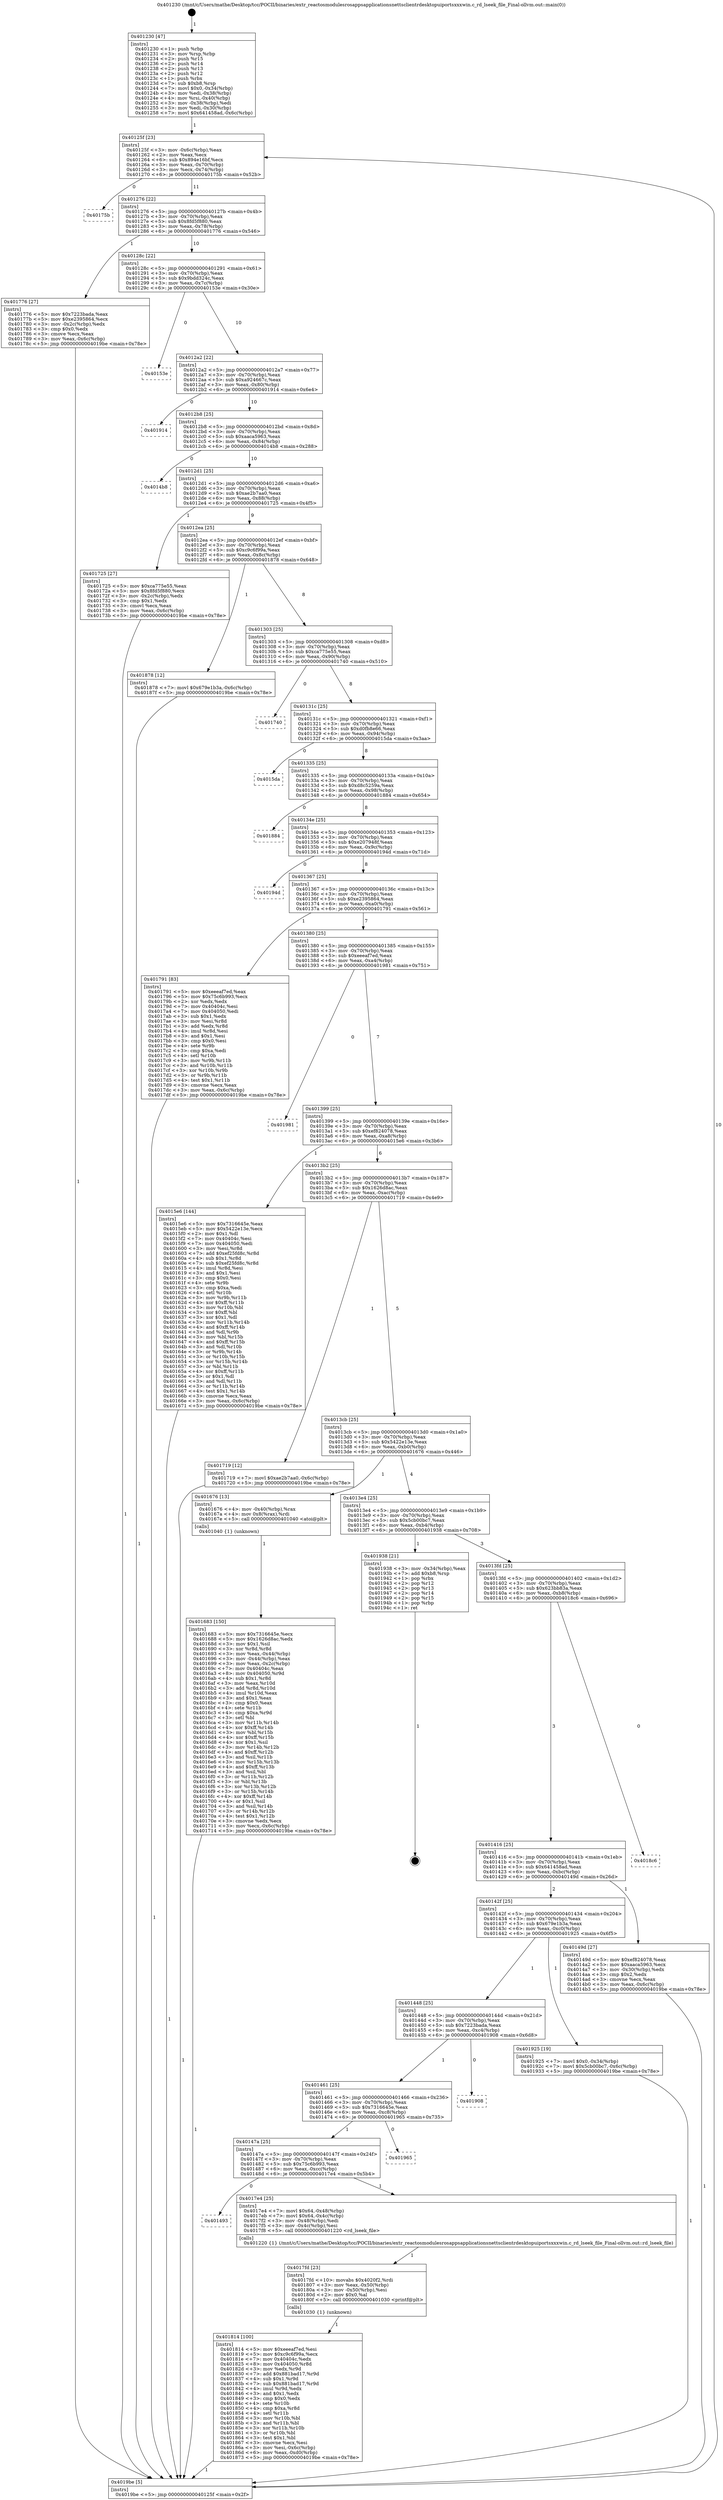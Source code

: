 digraph "0x401230" {
  label = "0x401230 (/mnt/c/Users/mathe/Desktop/tcc/POCII/binaries/extr_reactosmodulesrosappsapplicationsnettsclientrdesktopuiportsxxxwin.c_rd_lseek_file_Final-ollvm.out::main(0))"
  labelloc = "t"
  node[shape=record]

  Entry [label="",width=0.3,height=0.3,shape=circle,fillcolor=black,style=filled]
  "0x40125f" [label="{
     0x40125f [23]\l
     | [instrs]\l
     &nbsp;&nbsp;0x40125f \<+3\>: mov -0x6c(%rbp),%eax\l
     &nbsp;&nbsp;0x401262 \<+2\>: mov %eax,%ecx\l
     &nbsp;&nbsp;0x401264 \<+6\>: sub $0x894e16bf,%ecx\l
     &nbsp;&nbsp;0x40126a \<+3\>: mov %eax,-0x70(%rbp)\l
     &nbsp;&nbsp;0x40126d \<+3\>: mov %ecx,-0x74(%rbp)\l
     &nbsp;&nbsp;0x401270 \<+6\>: je 000000000040175b \<main+0x52b\>\l
  }"]
  "0x40175b" [label="{
     0x40175b\l
  }", style=dashed]
  "0x401276" [label="{
     0x401276 [22]\l
     | [instrs]\l
     &nbsp;&nbsp;0x401276 \<+5\>: jmp 000000000040127b \<main+0x4b\>\l
     &nbsp;&nbsp;0x40127b \<+3\>: mov -0x70(%rbp),%eax\l
     &nbsp;&nbsp;0x40127e \<+5\>: sub $0x8fd5f880,%eax\l
     &nbsp;&nbsp;0x401283 \<+3\>: mov %eax,-0x78(%rbp)\l
     &nbsp;&nbsp;0x401286 \<+6\>: je 0000000000401776 \<main+0x546\>\l
  }"]
  Exit [label="",width=0.3,height=0.3,shape=circle,fillcolor=black,style=filled,peripheries=2]
  "0x401776" [label="{
     0x401776 [27]\l
     | [instrs]\l
     &nbsp;&nbsp;0x401776 \<+5\>: mov $0x7223bada,%eax\l
     &nbsp;&nbsp;0x40177b \<+5\>: mov $0xe2395864,%ecx\l
     &nbsp;&nbsp;0x401780 \<+3\>: mov -0x2c(%rbp),%edx\l
     &nbsp;&nbsp;0x401783 \<+3\>: cmp $0x0,%edx\l
     &nbsp;&nbsp;0x401786 \<+3\>: cmove %ecx,%eax\l
     &nbsp;&nbsp;0x401789 \<+3\>: mov %eax,-0x6c(%rbp)\l
     &nbsp;&nbsp;0x40178c \<+5\>: jmp 00000000004019be \<main+0x78e\>\l
  }"]
  "0x40128c" [label="{
     0x40128c [22]\l
     | [instrs]\l
     &nbsp;&nbsp;0x40128c \<+5\>: jmp 0000000000401291 \<main+0x61\>\l
     &nbsp;&nbsp;0x401291 \<+3\>: mov -0x70(%rbp),%eax\l
     &nbsp;&nbsp;0x401294 \<+5\>: sub $0x9bdd324c,%eax\l
     &nbsp;&nbsp;0x401299 \<+3\>: mov %eax,-0x7c(%rbp)\l
     &nbsp;&nbsp;0x40129c \<+6\>: je 000000000040153e \<main+0x30e\>\l
  }"]
  "0x401814" [label="{
     0x401814 [100]\l
     | [instrs]\l
     &nbsp;&nbsp;0x401814 \<+5\>: mov $0xeeeaf7ed,%esi\l
     &nbsp;&nbsp;0x401819 \<+5\>: mov $0xc9c6f99a,%ecx\l
     &nbsp;&nbsp;0x40181e \<+7\>: mov 0x40404c,%edx\l
     &nbsp;&nbsp;0x401825 \<+8\>: mov 0x404050,%r8d\l
     &nbsp;&nbsp;0x40182d \<+3\>: mov %edx,%r9d\l
     &nbsp;&nbsp;0x401830 \<+7\>: add $0x881bad17,%r9d\l
     &nbsp;&nbsp;0x401837 \<+4\>: sub $0x1,%r9d\l
     &nbsp;&nbsp;0x40183b \<+7\>: sub $0x881bad17,%r9d\l
     &nbsp;&nbsp;0x401842 \<+4\>: imul %r9d,%edx\l
     &nbsp;&nbsp;0x401846 \<+3\>: and $0x1,%edx\l
     &nbsp;&nbsp;0x401849 \<+3\>: cmp $0x0,%edx\l
     &nbsp;&nbsp;0x40184c \<+4\>: sete %r10b\l
     &nbsp;&nbsp;0x401850 \<+4\>: cmp $0xa,%r8d\l
     &nbsp;&nbsp;0x401854 \<+4\>: setl %r11b\l
     &nbsp;&nbsp;0x401858 \<+3\>: mov %r10b,%bl\l
     &nbsp;&nbsp;0x40185b \<+3\>: and %r11b,%bl\l
     &nbsp;&nbsp;0x40185e \<+3\>: xor %r11b,%r10b\l
     &nbsp;&nbsp;0x401861 \<+3\>: or %r10b,%bl\l
     &nbsp;&nbsp;0x401864 \<+3\>: test $0x1,%bl\l
     &nbsp;&nbsp;0x401867 \<+3\>: cmovne %ecx,%esi\l
     &nbsp;&nbsp;0x40186a \<+3\>: mov %esi,-0x6c(%rbp)\l
     &nbsp;&nbsp;0x40186d \<+6\>: mov %eax,-0xd0(%rbp)\l
     &nbsp;&nbsp;0x401873 \<+5\>: jmp 00000000004019be \<main+0x78e\>\l
  }"]
  "0x40153e" [label="{
     0x40153e\l
  }", style=dashed]
  "0x4012a2" [label="{
     0x4012a2 [22]\l
     | [instrs]\l
     &nbsp;&nbsp;0x4012a2 \<+5\>: jmp 00000000004012a7 \<main+0x77\>\l
     &nbsp;&nbsp;0x4012a7 \<+3\>: mov -0x70(%rbp),%eax\l
     &nbsp;&nbsp;0x4012aa \<+5\>: sub $0xa924667c,%eax\l
     &nbsp;&nbsp;0x4012af \<+3\>: mov %eax,-0x80(%rbp)\l
     &nbsp;&nbsp;0x4012b2 \<+6\>: je 0000000000401914 \<main+0x6e4\>\l
  }"]
  "0x4017fd" [label="{
     0x4017fd [23]\l
     | [instrs]\l
     &nbsp;&nbsp;0x4017fd \<+10\>: movabs $0x4020f2,%rdi\l
     &nbsp;&nbsp;0x401807 \<+3\>: mov %eax,-0x50(%rbp)\l
     &nbsp;&nbsp;0x40180a \<+3\>: mov -0x50(%rbp),%esi\l
     &nbsp;&nbsp;0x40180d \<+2\>: mov $0x0,%al\l
     &nbsp;&nbsp;0x40180f \<+5\>: call 0000000000401030 \<printf@plt\>\l
     | [calls]\l
     &nbsp;&nbsp;0x401030 \{1\} (unknown)\l
  }"]
  "0x401914" [label="{
     0x401914\l
  }", style=dashed]
  "0x4012b8" [label="{
     0x4012b8 [25]\l
     | [instrs]\l
     &nbsp;&nbsp;0x4012b8 \<+5\>: jmp 00000000004012bd \<main+0x8d\>\l
     &nbsp;&nbsp;0x4012bd \<+3\>: mov -0x70(%rbp),%eax\l
     &nbsp;&nbsp;0x4012c0 \<+5\>: sub $0xaaca5963,%eax\l
     &nbsp;&nbsp;0x4012c5 \<+6\>: mov %eax,-0x84(%rbp)\l
     &nbsp;&nbsp;0x4012cb \<+6\>: je 00000000004014b8 \<main+0x288\>\l
  }"]
  "0x401493" [label="{
     0x401493\l
  }", style=dashed]
  "0x4014b8" [label="{
     0x4014b8\l
  }", style=dashed]
  "0x4012d1" [label="{
     0x4012d1 [25]\l
     | [instrs]\l
     &nbsp;&nbsp;0x4012d1 \<+5\>: jmp 00000000004012d6 \<main+0xa6\>\l
     &nbsp;&nbsp;0x4012d6 \<+3\>: mov -0x70(%rbp),%eax\l
     &nbsp;&nbsp;0x4012d9 \<+5\>: sub $0xae2b7aa0,%eax\l
     &nbsp;&nbsp;0x4012de \<+6\>: mov %eax,-0x88(%rbp)\l
     &nbsp;&nbsp;0x4012e4 \<+6\>: je 0000000000401725 \<main+0x4f5\>\l
  }"]
  "0x4017e4" [label="{
     0x4017e4 [25]\l
     | [instrs]\l
     &nbsp;&nbsp;0x4017e4 \<+7\>: movl $0x64,-0x48(%rbp)\l
     &nbsp;&nbsp;0x4017eb \<+7\>: movl $0x64,-0x4c(%rbp)\l
     &nbsp;&nbsp;0x4017f2 \<+3\>: mov -0x48(%rbp),%edi\l
     &nbsp;&nbsp;0x4017f5 \<+3\>: mov -0x4c(%rbp),%esi\l
     &nbsp;&nbsp;0x4017f8 \<+5\>: call 0000000000401220 \<rd_lseek_file\>\l
     | [calls]\l
     &nbsp;&nbsp;0x401220 \{1\} (/mnt/c/Users/mathe/Desktop/tcc/POCII/binaries/extr_reactosmodulesrosappsapplicationsnettsclientrdesktopuiportsxxxwin.c_rd_lseek_file_Final-ollvm.out::rd_lseek_file)\l
  }"]
  "0x401725" [label="{
     0x401725 [27]\l
     | [instrs]\l
     &nbsp;&nbsp;0x401725 \<+5\>: mov $0xca775e55,%eax\l
     &nbsp;&nbsp;0x40172a \<+5\>: mov $0x8fd5f880,%ecx\l
     &nbsp;&nbsp;0x40172f \<+3\>: mov -0x2c(%rbp),%edx\l
     &nbsp;&nbsp;0x401732 \<+3\>: cmp $0x1,%edx\l
     &nbsp;&nbsp;0x401735 \<+3\>: cmovl %ecx,%eax\l
     &nbsp;&nbsp;0x401738 \<+3\>: mov %eax,-0x6c(%rbp)\l
     &nbsp;&nbsp;0x40173b \<+5\>: jmp 00000000004019be \<main+0x78e\>\l
  }"]
  "0x4012ea" [label="{
     0x4012ea [25]\l
     | [instrs]\l
     &nbsp;&nbsp;0x4012ea \<+5\>: jmp 00000000004012ef \<main+0xbf\>\l
     &nbsp;&nbsp;0x4012ef \<+3\>: mov -0x70(%rbp),%eax\l
     &nbsp;&nbsp;0x4012f2 \<+5\>: sub $0xc9c6f99a,%eax\l
     &nbsp;&nbsp;0x4012f7 \<+6\>: mov %eax,-0x8c(%rbp)\l
     &nbsp;&nbsp;0x4012fd \<+6\>: je 0000000000401878 \<main+0x648\>\l
  }"]
  "0x40147a" [label="{
     0x40147a [25]\l
     | [instrs]\l
     &nbsp;&nbsp;0x40147a \<+5\>: jmp 000000000040147f \<main+0x24f\>\l
     &nbsp;&nbsp;0x40147f \<+3\>: mov -0x70(%rbp),%eax\l
     &nbsp;&nbsp;0x401482 \<+5\>: sub $0x75c6b993,%eax\l
     &nbsp;&nbsp;0x401487 \<+6\>: mov %eax,-0xcc(%rbp)\l
     &nbsp;&nbsp;0x40148d \<+6\>: je 00000000004017e4 \<main+0x5b4\>\l
  }"]
  "0x401878" [label="{
     0x401878 [12]\l
     | [instrs]\l
     &nbsp;&nbsp;0x401878 \<+7\>: movl $0x679e1b3a,-0x6c(%rbp)\l
     &nbsp;&nbsp;0x40187f \<+5\>: jmp 00000000004019be \<main+0x78e\>\l
  }"]
  "0x401303" [label="{
     0x401303 [25]\l
     | [instrs]\l
     &nbsp;&nbsp;0x401303 \<+5\>: jmp 0000000000401308 \<main+0xd8\>\l
     &nbsp;&nbsp;0x401308 \<+3\>: mov -0x70(%rbp),%eax\l
     &nbsp;&nbsp;0x40130b \<+5\>: sub $0xca775e55,%eax\l
     &nbsp;&nbsp;0x401310 \<+6\>: mov %eax,-0x90(%rbp)\l
     &nbsp;&nbsp;0x401316 \<+6\>: je 0000000000401740 \<main+0x510\>\l
  }"]
  "0x401965" [label="{
     0x401965\l
  }", style=dashed]
  "0x401740" [label="{
     0x401740\l
  }", style=dashed]
  "0x40131c" [label="{
     0x40131c [25]\l
     | [instrs]\l
     &nbsp;&nbsp;0x40131c \<+5\>: jmp 0000000000401321 \<main+0xf1\>\l
     &nbsp;&nbsp;0x401321 \<+3\>: mov -0x70(%rbp),%eax\l
     &nbsp;&nbsp;0x401324 \<+5\>: sub $0xd0fb8e66,%eax\l
     &nbsp;&nbsp;0x401329 \<+6\>: mov %eax,-0x94(%rbp)\l
     &nbsp;&nbsp;0x40132f \<+6\>: je 00000000004015da \<main+0x3aa\>\l
  }"]
  "0x401461" [label="{
     0x401461 [25]\l
     | [instrs]\l
     &nbsp;&nbsp;0x401461 \<+5\>: jmp 0000000000401466 \<main+0x236\>\l
     &nbsp;&nbsp;0x401466 \<+3\>: mov -0x70(%rbp),%eax\l
     &nbsp;&nbsp;0x401469 \<+5\>: sub $0x7316645e,%eax\l
     &nbsp;&nbsp;0x40146e \<+6\>: mov %eax,-0xc8(%rbp)\l
     &nbsp;&nbsp;0x401474 \<+6\>: je 0000000000401965 \<main+0x735\>\l
  }"]
  "0x4015da" [label="{
     0x4015da\l
  }", style=dashed]
  "0x401335" [label="{
     0x401335 [25]\l
     | [instrs]\l
     &nbsp;&nbsp;0x401335 \<+5\>: jmp 000000000040133a \<main+0x10a\>\l
     &nbsp;&nbsp;0x40133a \<+3\>: mov -0x70(%rbp),%eax\l
     &nbsp;&nbsp;0x40133d \<+5\>: sub $0xd8c5259a,%eax\l
     &nbsp;&nbsp;0x401342 \<+6\>: mov %eax,-0x98(%rbp)\l
     &nbsp;&nbsp;0x401348 \<+6\>: je 0000000000401884 \<main+0x654\>\l
  }"]
  "0x401908" [label="{
     0x401908\l
  }", style=dashed]
  "0x401884" [label="{
     0x401884\l
  }", style=dashed]
  "0x40134e" [label="{
     0x40134e [25]\l
     | [instrs]\l
     &nbsp;&nbsp;0x40134e \<+5\>: jmp 0000000000401353 \<main+0x123\>\l
     &nbsp;&nbsp;0x401353 \<+3\>: mov -0x70(%rbp),%eax\l
     &nbsp;&nbsp;0x401356 \<+5\>: sub $0xe207948f,%eax\l
     &nbsp;&nbsp;0x40135b \<+6\>: mov %eax,-0x9c(%rbp)\l
     &nbsp;&nbsp;0x401361 \<+6\>: je 000000000040194d \<main+0x71d\>\l
  }"]
  "0x401448" [label="{
     0x401448 [25]\l
     | [instrs]\l
     &nbsp;&nbsp;0x401448 \<+5\>: jmp 000000000040144d \<main+0x21d\>\l
     &nbsp;&nbsp;0x40144d \<+3\>: mov -0x70(%rbp),%eax\l
     &nbsp;&nbsp;0x401450 \<+5\>: sub $0x7223bada,%eax\l
     &nbsp;&nbsp;0x401455 \<+6\>: mov %eax,-0xc4(%rbp)\l
     &nbsp;&nbsp;0x40145b \<+6\>: je 0000000000401908 \<main+0x6d8\>\l
  }"]
  "0x40194d" [label="{
     0x40194d\l
  }", style=dashed]
  "0x401367" [label="{
     0x401367 [25]\l
     | [instrs]\l
     &nbsp;&nbsp;0x401367 \<+5\>: jmp 000000000040136c \<main+0x13c\>\l
     &nbsp;&nbsp;0x40136c \<+3\>: mov -0x70(%rbp),%eax\l
     &nbsp;&nbsp;0x40136f \<+5\>: sub $0xe2395864,%eax\l
     &nbsp;&nbsp;0x401374 \<+6\>: mov %eax,-0xa0(%rbp)\l
     &nbsp;&nbsp;0x40137a \<+6\>: je 0000000000401791 \<main+0x561\>\l
  }"]
  "0x401925" [label="{
     0x401925 [19]\l
     | [instrs]\l
     &nbsp;&nbsp;0x401925 \<+7\>: movl $0x0,-0x34(%rbp)\l
     &nbsp;&nbsp;0x40192c \<+7\>: movl $0x5cb00bc7,-0x6c(%rbp)\l
     &nbsp;&nbsp;0x401933 \<+5\>: jmp 00000000004019be \<main+0x78e\>\l
  }"]
  "0x401791" [label="{
     0x401791 [83]\l
     | [instrs]\l
     &nbsp;&nbsp;0x401791 \<+5\>: mov $0xeeeaf7ed,%eax\l
     &nbsp;&nbsp;0x401796 \<+5\>: mov $0x75c6b993,%ecx\l
     &nbsp;&nbsp;0x40179b \<+2\>: xor %edx,%edx\l
     &nbsp;&nbsp;0x40179d \<+7\>: mov 0x40404c,%esi\l
     &nbsp;&nbsp;0x4017a4 \<+7\>: mov 0x404050,%edi\l
     &nbsp;&nbsp;0x4017ab \<+3\>: sub $0x1,%edx\l
     &nbsp;&nbsp;0x4017ae \<+3\>: mov %esi,%r8d\l
     &nbsp;&nbsp;0x4017b1 \<+3\>: add %edx,%r8d\l
     &nbsp;&nbsp;0x4017b4 \<+4\>: imul %r8d,%esi\l
     &nbsp;&nbsp;0x4017b8 \<+3\>: and $0x1,%esi\l
     &nbsp;&nbsp;0x4017bb \<+3\>: cmp $0x0,%esi\l
     &nbsp;&nbsp;0x4017be \<+4\>: sete %r9b\l
     &nbsp;&nbsp;0x4017c2 \<+3\>: cmp $0xa,%edi\l
     &nbsp;&nbsp;0x4017c5 \<+4\>: setl %r10b\l
     &nbsp;&nbsp;0x4017c9 \<+3\>: mov %r9b,%r11b\l
     &nbsp;&nbsp;0x4017cc \<+3\>: and %r10b,%r11b\l
     &nbsp;&nbsp;0x4017cf \<+3\>: xor %r10b,%r9b\l
     &nbsp;&nbsp;0x4017d2 \<+3\>: or %r9b,%r11b\l
     &nbsp;&nbsp;0x4017d5 \<+4\>: test $0x1,%r11b\l
     &nbsp;&nbsp;0x4017d9 \<+3\>: cmovne %ecx,%eax\l
     &nbsp;&nbsp;0x4017dc \<+3\>: mov %eax,-0x6c(%rbp)\l
     &nbsp;&nbsp;0x4017df \<+5\>: jmp 00000000004019be \<main+0x78e\>\l
  }"]
  "0x401380" [label="{
     0x401380 [25]\l
     | [instrs]\l
     &nbsp;&nbsp;0x401380 \<+5\>: jmp 0000000000401385 \<main+0x155\>\l
     &nbsp;&nbsp;0x401385 \<+3\>: mov -0x70(%rbp),%eax\l
     &nbsp;&nbsp;0x401388 \<+5\>: sub $0xeeeaf7ed,%eax\l
     &nbsp;&nbsp;0x40138d \<+6\>: mov %eax,-0xa4(%rbp)\l
     &nbsp;&nbsp;0x401393 \<+6\>: je 0000000000401981 \<main+0x751\>\l
  }"]
  "0x401683" [label="{
     0x401683 [150]\l
     | [instrs]\l
     &nbsp;&nbsp;0x401683 \<+5\>: mov $0x7316645e,%ecx\l
     &nbsp;&nbsp;0x401688 \<+5\>: mov $0x1626d8ac,%edx\l
     &nbsp;&nbsp;0x40168d \<+3\>: mov $0x1,%sil\l
     &nbsp;&nbsp;0x401690 \<+3\>: xor %r8d,%r8d\l
     &nbsp;&nbsp;0x401693 \<+3\>: mov %eax,-0x44(%rbp)\l
     &nbsp;&nbsp;0x401696 \<+3\>: mov -0x44(%rbp),%eax\l
     &nbsp;&nbsp;0x401699 \<+3\>: mov %eax,-0x2c(%rbp)\l
     &nbsp;&nbsp;0x40169c \<+7\>: mov 0x40404c,%eax\l
     &nbsp;&nbsp;0x4016a3 \<+8\>: mov 0x404050,%r9d\l
     &nbsp;&nbsp;0x4016ab \<+4\>: sub $0x1,%r8d\l
     &nbsp;&nbsp;0x4016af \<+3\>: mov %eax,%r10d\l
     &nbsp;&nbsp;0x4016b2 \<+3\>: add %r8d,%r10d\l
     &nbsp;&nbsp;0x4016b5 \<+4\>: imul %r10d,%eax\l
     &nbsp;&nbsp;0x4016b9 \<+3\>: and $0x1,%eax\l
     &nbsp;&nbsp;0x4016bc \<+3\>: cmp $0x0,%eax\l
     &nbsp;&nbsp;0x4016bf \<+4\>: sete %r11b\l
     &nbsp;&nbsp;0x4016c3 \<+4\>: cmp $0xa,%r9d\l
     &nbsp;&nbsp;0x4016c7 \<+3\>: setl %bl\l
     &nbsp;&nbsp;0x4016ca \<+3\>: mov %r11b,%r14b\l
     &nbsp;&nbsp;0x4016cd \<+4\>: xor $0xff,%r14b\l
     &nbsp;&nbsp;0x4016d1 \<+3\>: mov %bl,%r15b\l
     &nbsp;&nbsp;0x4016d4 \<+4\>: xor $0xff,%r15b\l
     &nbsp;&nbsp;0x4016d8 \<+4\>: xor $0x1,%sil\l
     &nbsp;&nbsp;0x4016dc \<+3\>: mov %r14b,%r12b\l
     &nbsp;&nbsp;0x4016df \<+4\>: and $0xff,%r12b\l
     &nbsp;&nbsp;0x4016e3 \<+3\>: and %sil,%r11b\l
     &nbsp;&nbsp;0x4016e6 \<+3\>: mov %r15b,%r13b\l
     &nbsp;&nbsp;0x4016e9 \<+4\>: and $0xff,%r13b\l
     &nbsp;&nbsp;0x4016ed \<+3\>: and %sil,%bl\l
     &nbsp;&nbsp;0x4016f0 \<+3\>: or %r11b,%r12b\l
     &nbsp;&nbsp;0x4016f3 \<+3\>: or %bl,%r13b\l
     &nbsp;&nbsp;0x4016f6 \<+3\>: xor %r13b,%r12b\l
     &nbsp;&nbsp;0x4016f9 \<+3\>: or %r15b,%r14b\l
     &nbsp;&nbsp;0x4016fc \<+4\>: xor $0xff,%r14b\l
     &nbsp;&nbsp;0x401700 \<+4\>: or $0x1,%sil\l
     &nbsp;&nbsp;0x401704 \<+3\>: and %sil,%r14b\l
     &nbsp;&nbsp;0x401707 \<+3\>: or %r14b,%r12b\l
     &nbsp;&nbsp;0x40170a \<+4\>: test $0x1,%r12b\l
     &nbsp;&nbsp;0x40170e \<+3\>: cmovne %edx,%ecx\l
     &nbsp;&nbsp;0x401711 \<+3\>: mov %ecx,-0x6c(%rbp)\l
     &nbsp;&nbsp;0x401714 \<+5\>: jmp 00000000004019be \<main+0x78e\>\l
  }"]
  "0x401981" [label="{
     0x401981\l
  }", style=dashed]
  "0x401399" [label="{
     0x401399 [25]\l
     | [instrs]\l
     &nbsp;&nbsp;0x401399 \<+5\>: jmp 000000000040139e \<main+0x16e\>\l
     &nbsp;&nbsp;0x40139e \<+3\>: mov -0x70(%rbp),%eax\l
     &nbsp;&nbsp;0x4013a1 \<+5\>: sub $0xef824078,%eax\l
     &nbsp;&nbsp;0x4013a6 \<+6\>: mov %eax,-0xa8(%rbp)\l
     &nbsp;&nbsp;0x4013ac \<+6\>: je 00000000004015e6 \<main+0x3b6\>\l
  }"]
  "0x401230" [label="{
     0x401230 [47]\l
     | [instrs]\l
     &nbsp;&nbsp;0x401230 \<+1\>: push %rbp\l
     &nbsp;&nbsp;0x401231 \<+3\>: mov %rsp,%rbp\l
     &nbsp;&nbsp;0x401234 \<+2\>: push %r15\l
     &nbsp;&nbsp;0x401236 \<+2\>: push %r14\l
     &nbsp;&nbsp;0x401238 \<+2\>: push %r13\l
     &nbsp;&nbsp;0x40123a \<+2\>: push %r12\l
     &nbsp;&nbsp;0x40123c \<+1\>: push %rbx\l
     &nbsp;&nbsp;0x40123d \<+7\>: sub $0xb8,%rsp\l
     &nbsp;&nbsp;0x401244 \<+7\>: movl $0x0,-0x34(%rbp)\l
     &nbsp;&nbsp;0x40124b \<+3\>: mov %edi,-0x38(%rbp)\l
     &nbsp;&nbsp;0x40124e \<+4\>: mov %rsi,-0x40(%rbp)\l
     &nbsp;&nbsp;0x401252 \<+3\>: mov -0x38(%rbp),%edi\l
     &nbsp;&nbsp;0x401255 \<+3\>: mov %edi,-0x30(%rbp)\l
     &nbsp;&nbsp;0x401258 \<+7\>: movl $0x641458ad,-0x6c(%rbp)\l
  }"]
  "0x4015e6" [label="{
     0x4015e6 [144]\l
     | [instrs]\l
     &nbsp;&nbsp;0x4015e6 \<+5\>: mov $0x7316645e,%eax\l
     &nbsp;&nbsp;0x4015eb \<+5\>: mov $0x5422e13e,%ecx\l
     &nbsp;&nbsp;0x4015f0 \<+2\>: mov $0x1,%dl\l
     &nbsp;&nbsp;0x4015f2 \<+7\>: mov 0x40404c,%esi\l
     &nbsp;&nbsp;0x4015f9 \<+7\>: mov 0x404050,%edi\l
     &nbsp;&nbsp;0x401600 \<+3\>: mov %esi,%r8d\l
     &nbsp;&nbsp;0x401603 \<+7\>: add $0xef25fd8c,%r8d\l
     &nbsp;&nbsp;0x40160a \<+4\>: sub $0x1,%r8d\l
     &nbsp;&nbsp;0x40160e \<+7\>: sub $0xef25fd8c,%r8d\l
     &nbsp;&nbsp;0x401615 \<+4\>: imul %r8d,%esi\l
     &nbsp;&nbsp;0x401619 \<+3\>: and $0x1,%esi\l
     &nbsp;&nbsp;0x40161c \<+3\>: cmp $0x0,%esi\l
     &nbsp;&nbsp;0x40161f \<+4\>: sete %r9b\l
     &nbsp;&nbsp;0x401623 \<+3\>: cmp $0xa,%edi\l
     &nbsp;&nbsp;0x401626 \<+4\>: setl %r10b\l
     &nbsp;&nbsp;0x40162a \<+3\>: mov %r9b,%r11b\l
     &nbsp;&nbsp;0x40162d \<+4\>: xor $0xff,%r11b\l
     &nbsp;&nbsp;0x401631 \<+3\>: mov %r10b,%bl\l
     &nbsp;&nbsp;0x401634 \<+3\>: xor $0xff,%bl\l
     &nbsp;&nbsp;0x401637 \<+3\>: xor $0x1,%dl\l
     &nbsp;&nbsp;0x40163a \<+3\>: mov %r11b,%r14b\l
     &nbsp;&nbsp;0x40163d \<+4\>: and $0xff,%r14b\l
     &nbsp;&nbsp;0x401641 \<+3\>: and %dl,%r9b\l
     &nbsp;&nbsp;0x401644 \<+3\>: mov %bl,%r15b\l
     &nbsp;&nbsp;0x401647 \<+4\>: and $0xff,%r15b\l
     &nbsp;&nbsp;0x40164b \<+3\>: and %dl,%r10b\l
     &nbsp;&nbsp;0x40164e \<+3\>: or %r9b,%r14b\l
     &nbsp;&nbsp;0x401651 \<+3\>: or %r10b,%r15b\l
     &nbsp;&nbsp;0x401654 \<+3\>: xor %r15b,%r14b\l
     &nbsp;&nbsp;0x401657 \<+3\>: or %bl,%r11b\l
     &nbsp;&nbsp;0x40165a \<+4\>: xor $0xff,%r11b\l
     &nbsp;&nbsp;0x40165e \<+3\>: or $0x1,%dl\l
     &nbsp;&nbsp;0x401661 \<+3\>: and %dl,%r11b\l
     &nbsp;&nbsp;0x401664 \<+3\>: or %r11b,%r14b\l
     &nbsp;&nbsp;0x401667 \<+4\>: test $0x1,%r14b\l
     &nbsp;&nbsp;0x40166b \<+3\>: cmovne %ecx,%eax\l
     &nbsp;&nbsp;0x40166e \<+3\>: mov %eax,-0x6c(%rbp)\l
     &nbsp;&nbsp;0x401671 \<+5\>: jmp 00000000004019be \<main+0x78e\>\l
  }"]
  "0x4013b2" [label="{
     0x4013b2 [25]\l
     | [instrs]\l
     &nbsp;&nbsp;0x4013b2 \<+5\>: jmp 00000000004013b7 \<main+0x187\>\l
     &nbsp;&nbsp;0x4013b7 \<+3\>: mov -0x70(%rbp),%eax\l
     &nbsp;&nbsp;0x4013ba \<+5\>: sub $0x1626d8ac,%eax\l
     &nbsp;&nbsp;0x4013bf \<+6\>: mov %eax,-0xac(%rbp)\l
     &nbsp;&nbsp;0x4013c5 \<+6\>: je 0000000000401719 \<main+0x4e9\>\l
  }"]
  "0x4019be" [label="{
     0x4019be [5]\l
     | [instrs]\l
     &nbsp;&nbsp;0x4019be \<+5\>: jmp 000000000040125f \<main+0x2f\>\l
  }"]
  "0x401719" [label="{
     0x401719 [12]\l
     | [instrs]\l
     &nbsp;&nbsp;0x401719 \<+7\>: movl $0xae2b7aa0,-0x6c(%rbp)\l
     &nbsp;&nbsp;0x401720 \<+5\>: jmp 00000000004019be \<main+0x78e\>\l
  }"]
  "0x4013cb" [label="{
     0x4013cb [25]\l
     | [instrs]\l
     &nbsp;&nbsp;0x4013cb \<+5\>: jmp 00000000004013d0 \<main+0x1a0\>\l
     &nbsp;&nbsp;0x4013d0 \<+3\>: mov -0x70(%rbp),%eax\l
     &nbsp;&nbsp;0x4013d3 \<+5\>: sub $0x5422e13e,%eax\l
     &nbsp;&nbsp;0x4013d8 \<+6\>: mov %eax,-0xb0(%rbp)\l
     &nbsp;&nbsp;0x4013de \<+6\>: je 0000000000401676 \<main+0x446\>\l
  }"]
  "0x40142f" [label="{
     0x40142f [25]\l
     | [instrs]\l
     &nbsp;&nbsp;0x40142f \<+5\>: jmp 0000000000401434 \<main+0x204\>\l
     &nbsp;&nbsp;0x401434 \<+3\>: mov -0x70(%rbp),%eax\l
     &nbsp;&nbsp;0x401437 \<+5\>: sub $0x679e1b3a,%eax\l
     &nbsp;&nbsp;0x40143c \<+6\>: mov %eax,-0xc0(%rbp)\l
     &nbsp;&nbsp;0x401442 \<+6\>: je 0000000000401925 \<main+0x6f5\>\l
  }"]
  "0x401676" [label="{
     0x401676 [13]\l
     | [instrs]\l
     &nbsp;&nbsp;0x401676 \<+4\>: mov -0x40(%rbp),%rax\l
     &nbsp;&nbsp;0x40167a \<+4\>: mov 0x8(%rax),%rdi\l
     &nbsp;&nbsp;0x40167e \<+5\>: call 0000000000401040 \<atoi@plt\>\l
     | [calls]\l
     &nbsp;&nbsp;0x401040 \{1\} (unknown)\l
  }"]
  "0x4013e4" [label="{
     0x4013e4 [25]\l
     | [instrs]\l
     &nbsp;&nbsp;0x4013e4 \<+5\>: jmp 00000000004013e9 \<main+0x1b9\>\l
     &nbsp;&nbsp;0x4013e9 \<+3\>: mov -0x70(%rbp),%eax\l
     &nbsp;&nbsp;0x4013ec \<+5\>: sub $0x5cb00bc7,%eax\l
     &nbsp;&nbsp;0x4013f1 \<+6\>: mov %eax,-0xb4(%rbp)\l
     &nbsp;&nbsp;0x4013f7 \<+6\>: je 0000000000401938 \<main+0x708\>\l
  }"]
  "0x40149d" [label="{
     0x40149d [27]\l
     | [instrs]\l
     &nbsp;&nbsp;0x40149d \<+5\>: mov $0xef824078,%eax\l
     &nbsp;&nbsp;0x4014a2 \<+5\>: mov $0xaaca5963,%ecx\l
     &nbsp;&nbsp;0x4014a7 \<+3\>: mov -0x30(%rbp),%edx\l
     &nbsp;&nbsp;0x4014aa \<+3\>: cmp $0x2,%edx\l
     &nbsp;&nbsp;0x4014ad \<+3\>: cmovne %ecx,%eax\l
     &nbsp;&nbsp;0x4014b0 \<+3\>: mov %eax,-0x6c(%rbp)\l
     &nbsp;&nbsp;0x4014b3 \<+5\>: jmp 00000000004019be \<main+0x78e\>\l
  }"]
  "0x401938" [label="{
     0x401938 [21]\l
     | [instrs]\l
     &nbsp;&nbsp;0x401938 \<+3\>: mov -0x34(%rbp),%eax\l
     &nbsp;&nbsp;0x40193b \<+7\>: add $0xb8,%rsp\l
     &nbsp;&nbsp;0x401942 \<+1\>: pop %rbx\l
     &nbsp;&nbsp;0x401943 \<+2\>: pop %r12\l
     &nbsp;&nbsp;0x401945 \<+2\>: pop %r13\l
     &nbsp;&nbsp;0x401947 \<+2\>: pop %r14\l
     &nbsp;&nbsp;0x401949 \<+2\>: pop %r15\l
     &nbsp;&nbsp;0x40194b \<+1\>: pop %rbp\l
     &nbsp;&nbsp;0x40194c \<+1\>: ret\l
  }"]
  "0x4013fd" [label="{
     0x4013fd [25]\l
     | [instrs]\l
     &nbsp;&nbsp;0x4013fd \<+5\>: jmp 0000000000401402 \<main+0x1d2\>\l
     &nbsp;&nbsp;0x401402 \<+3\>: mov -0x70(%rbp),%eax\l
     &nbsp;&nbsp;0x401405 \<+5\>: sub $0x623bb83a,%eax\l
     &nbsp;&nbsp;0x40140a \<+6\>: mov %eax,-0xb8(%rbp)\l
     &nbsp;&nbsp;0x401410 \<+6\>: je 00000000004018c6 \<main+0x696\>\l
  }"]
  "0x401416" [label="{
     0x401416 [25]\l
     | [instrs]\l
     &nbsp;&nbsp;0x401416 \<+5\>: jmp 000000000040141b \<main+0x1eb\>\l
     &nbsp;&nbsp;0x40141b \<+3\>: mov -0x70(%rbp),%eax\l
     &nbsp;&nbsp;0x40141e \<+5\>: sub $0x641458ad,%eax\l
     &nbsp;&nbsp;0x401423 \<+6\>: mov %eax,-0xbc(%rbp)\l
     &nbsp;&nbsp;0x401429 \<+6\>: je 000000000040149d \<main+0x26d\>\l
  }"]
  "0x4018c6" [label="{
     0x4018c6\l
  }", style=dashed]
  Entry -> "0x401230" [label=" 1"]
  "0x40125f" -> "0x40175b" [label=" 0"]
  "0x40125f" -> "0x401276" [label=" 11"]
  "0x401938" -> Exit [label=" 1"]
  "0x401276" -> "0x401776" [label=" 1"]
  "0x401276" -> "0x40128c" [label=" 10"]
  "0x401925" -> "0x4019be" [label=" 1"]
  "0x40128c" -> "0x40153e" [label=" 0"]
  "0x40128c" -> "0x4012a2" [label=" 10"]
  "0x401878" -> "0x4019be" [label=" 1"]
  "0x4012a2" -> "0x401914" [label=" 0"]
  "0x4012a2" -> "0x4012b8" [label=" 10"]
  "0x401814" -> "0x4019be" [label=" 1"]
  "0x4012b8" -> "0x4014b8" [label=" 0"]
  "0x4012b8" -> "0x4012d1" [label=" 10"]
  "0x4017fd" -> "0x401814" [label=" 1"]
  "0x4012d1" -> "0x401725" [label=" 1"]
  "0x4012d1" -> "0x4012ea" [label=" 9"]
  "0x4017e4" -> "0x4017fd" [label=" 1"]
  "0x4012ea" -> "0x401878" [label=" 1"]
  "0x4012ea" -> "0x401303" [label=" 8"]
  "0x40147a" -> "0x4017e4" [label=" 1"]
  "0x401303" -> "0x401740" [label=" 0"]
  "0x401303" -> "0x40131c" [label=" 8"]
  "0x40147a" -> "0x401493" [label=" 0"]
  "0x40131c" -> "0x4015da" [label=" 0"]
  "0x40131c" -> "0x401335" [label=" 8"]
  "0x401461" -> "0x401965" [label=" 0"]
  "0x401335" -> "0x401884" [label=" 0"]
  "0x401335" -> "0x40134e" [label=" 8"]
  "0x401461" -> "0x40147a" [label=" 1"]
  "0x40134e" -> "0x40194d" [label=" 0"]
  "0x40134e" -> "0x401367" [label=" 8"]
  "0x401448" -> "0x401908" [label=" 0"]
  "0x401367" -> "0x401791" [label=" 1"]
  "0x401367" -> "0x401380" [label=" 7"]
  "0x401448" -> "0x401461" [label=" 1"]
  "0x401380" -> "0x401981" [label=" 0"]
  "0x401380" -> "0x401399" [label=" 7"]
  "0x40142f" -> "0x401925" [label=" 1"]
  "0x401399" -> "0x4015e6" [label=" 1"]
  "0x401399" -> "0x4013b2" [label=" 6"]
  "0x40142f" -> "0x401448" [label=" 1"]
  "0x4013b2" -> "0x401719" [label=" 1"]
  "0x4013b2" -> "0x4013cb" [label=" 5"]
  "0x401791" -> "0x4019be" [label=" 1"]
  "0x4013cb" -> "0x401676" [label=" 1"]
  "0x4013cb" -> "0x4013e4" [label=" 4"]
  "0x401776" -> "0x4019be" [label=" 1"]
  "0x4013e4" -> "0x401938" [label=" 1"]
  "0x4013e4" -> "0x4013fd" [label=" 3"]
  "0x401725" -> "0x4019be" [label=" 1"]
  "0x4013fd" -> "0x4018c6" [label=" 0"]
  "0x4013fd" -> "0x401416" [label=" 3"]
  "0x401719" -> "0x4019be" [label=" 1"]
  "0x401416" -> "0x40149d" [label=" 1"]
  "0x401416" -> "0x40142f" [label=" 2"]
  "0x40149d" -> "0x4019be" [label=" 1"]
  "0x401230" -> "0x40125f" [label=" 1"]
  "0x4019be" -> "0x40125f" [label=" 10"]
  "0x4015e6" -> "0x4019be" [label=" 1"]
  "0x401676" -> "0x401683" [label=" 1"]
  "0x401683" -> "0x4019be" [label=" 1"]
}

